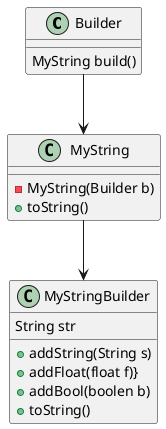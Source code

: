 @startuml
'https://plantuml.com/class-diagram

class Builder{
    MyString build()
}
class MyString{

    - MyString(Builder b)
    + toString()
}
class MyStringBuilder{
    String str
    + addString(String s)
    + addFloat(float f)}
    + addBool(boolen b)
    + toString()
}

MyString --> MyStringBuilder
Builder --> MyString
@enduml